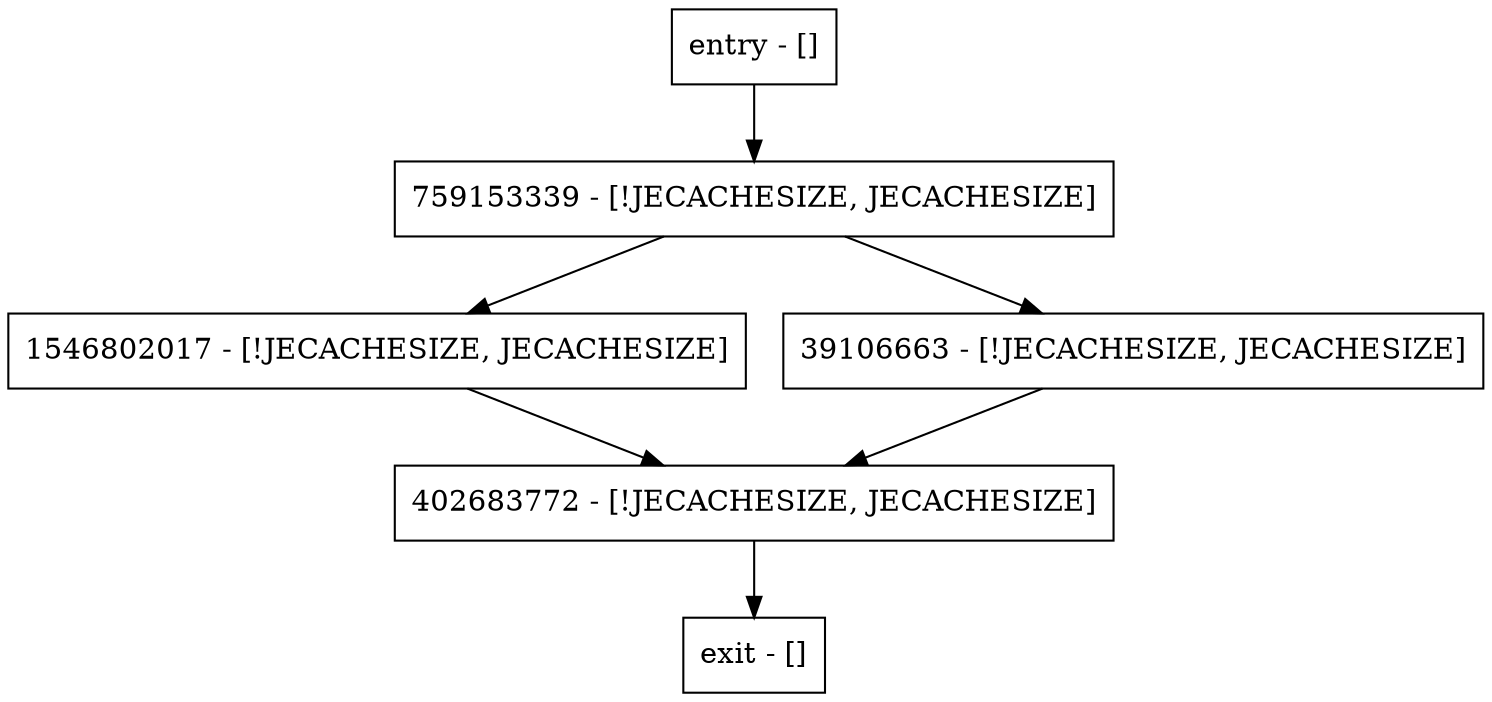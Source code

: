 digraph makeTimeoutException {
node [shape=record];
759153339 [label="759153339 - [!JECACHESIZE, JECACHESIZE]"];
1546802017 [label="1546802017 - [!JECACHESIZE, JECACHESIZE]"];
entry [label="entry - []"];
exit [label="exit - []"];
39106663 [label="39106663 - [!JECACHESIZE, JECACHESIZE]"];
402683772 [label="402683772 - [!JECACHESIZE, JECACHESIZE]"];
entry;
exit;
759153339 -> 1546802017;
759153339 -> 39106663;
1546802017 -> 402683772;
entry -> 759153339;
39106663 -> 402683772;
402683772 -> exit;
}
